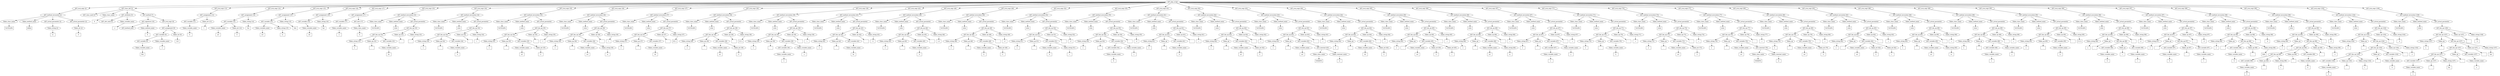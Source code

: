 /*
 * AST in dot format generated by phc -- the PHP compiler
 */

digraph AST {
node_0 [label="AST_php_script"];
node_1 [label="AST_eval_expr (2)"];
node_2 [label="AST_method_invocation (2)"];
node_3 [label="Token_class_name"];
node_4 [label="%STDLIB%", shape=box]
node_3 -> node_4;
node_5 [label="Token_method_name"];
node_6 [label="define", shape=box]
node_5 -> node_6;
node_7 [label="AST_actual_parameter (2)"];
node_8 [label="Token_string (2)"];
node_9 [label="sc", shape=box]
node_8 -> node_9;
node_7 -> node_8;
node_10 [label="AST_actual_parameter (2)"];
node_11 [label="Token_int (2)"];
node_12 [label="0", shape=box]
node_11 -> node_12;
node_10 -> node_11;
node_2 -> node_10;
node_2 -> node_7;
node_2 -> node_5;
node_2 -> node_3;
node_1 -> node_2;
node_13 [label="AST_class_def (3)"];
node_14 [label="AST_class_mod (3)"];
node_15 [label="Token_class_name"];
node_16 [label="X", shape=box]
node_15 -> node_16;
node_17 [label="AST_attribute (5)"];
node_18 [label="AST_attr_mod (5)"];
node_19 [label="Token_variable_name"];
node_20 [label="y", shape=box]
node_19 -> node_20;
node_17 -> node_19;
node_17 -> node_18;
node_21 [label="AST_method (7)"];
node_22 [label="AST_signature (10)"];
node_23 [label="AST_method_mod"];
node_24 [label="Token_method_name"];
node_25 [label="X", shape=box]
node_24 -> node_25;
node_22 -> node_24;
node_22 -> node_23;
node_26 [label="AST_eval_expr (9)"];
node_27 [label="AST_assignment (9)"];
node_28 [label="AST_variable (9)"];
node_29 [label="AST_variable (9)"];
node_30 [label="Token_variable_name"];
node_31 [label="this", shape=box]
node_30 -> node_31;
node_29 -> node_30;
node_32 [label="Token_variable_name"];
node_33 [label="y", shape=box]
node_32 -> node_33;
node_28 -> node_32;
node_28 -> node_29;
node_34 [label="Token_int (9)"];
node_35 [label="123", shape=box]
node_34 -> node_35;
node_27 -> node_34;
node_27 -> node_28;
node_26 -> node_27;
node_21 -> node_26;
node_21 -> node_22;
node_13 -> node_21;
node_13 -> node_17;
node_13 -> node_15;
node_13 -> node_14;
node_36 [label="AST_eval_expr (13)"];
node_37 [label="AST_assignment (13)"];
node_38 [label="AST_variable (13)"];
node_39 [label="Token_variable_name"];
node_40 [label="b", shape=box]
node_39 -> node_40;
node_38 -> node_39;
node_41 [label="Token_int (13)"];
node_42 [label="1", shape=box]
node_41 -> node_42;
node_37 -> node_41;
node_37 -> node_38;
node_36 -> node_37;
node_43 [label="AST_eval_expr (14)"];
node_44 [label="AST_assignment (14)"];
node_45 [label="AST_variable (14)"];
node_46 [label="Token_variable_name"];
node_47 [label="arr", shape=box]
node_46 -> node_47;
node_48 [label="Token_int (14)"];
node_49 [label="0", shape=box]
node_48 -> node_49;
node_45 -> node_48;
node_45 -> node_46;
node_50 [label="Token_string (14)"];
node_51 [label="foo", shape=box]
node_50 -> node_51;
node_44 -> node_50;
node_44 -> node_45;
node_43 -> node_44;
node_52 [label="AST_eval_expr (15)"];
node_53 [label="AST_assignment (15)"];
node_54 [label="AST_variable (15)"];
node_55 [label="Token_variable_name"];
node_56 [label="arr", shape=box]
node_55 -> node_56;
node_57 [label="Token_string (15)"];
node_58 [label="sc", shape=box]
node_57 -> node_58;
node_54 -> node_57;
node_54 -> node_55;
node_59 [label="Token_string (15)"];
node_60 [label="boo", shape=box]
node_59 -> node_60;
node_53 -> node_59;
node_53 -> node_54;
node_52 -> node_53;
node_61 [label="AST_eval_expr (16)"];
node_62 [label="AST_assignment (16)"];
node_63 [label="AST_variable (16)"];
node_64 [label="Token_variable_name"];
node_65 [label="str", shape=box]
node_64 -> node_65;
node_63 -> node_64;
node_66 [label="Token_string (16)"];
node_67 [label="bar", shape=box]
node_66 -> node_67;
node_62 -> node_66;
node_62 -> node_63;
node_61 -> node_62;
node_68 [label="AST_eval_expr (17)"];
node_69 [label="AST_assignment (17)"];
node_70 [label="AST_variable (17)"];
node_71 [label="Token_variable_name"];
node_72 [label="x", shape=box]
node_71 -> node_72;
node_70 -> node_71;
node_73 [label="AST_new (17)"];
node_74 [label="Token_class_name"];
node_75 [label="X", shape=box]
node_74 -> node_75;
node_73 -> node_74;
node_69 -> node_73;
node_69 -> node_70;
node_68 -> node_69;
node_76 [label="AST_eval_expr (33)"];
node_77 [label="AST_method_invocation (33)"];
node_78 [label="Token_class_name"];
node_79 [label="%STDLIB%", shape=box]
node_78 -> node_79;
node_80 [label="Token_method_name"];
node_81 [label="echo", shape=box]
node_80 -> node_81;
node_82 [label="AST_actual_parameter"];
node_83 [label="AST_bin_op (33)"];
node_84 [label="AST_bin_op (33)"];
node_85 [label="Token_string (33)"];
node_86 [label="a ", shape=box]
node_85 -> node_86;
node_87 [label="Token_op (33)"];
node_88 [label=".", shape=box]
node_87 -> node_88;
node_89 [label="AST_variable (33)"];
node_90 [label="Token_variable_name"];
node_91 [label="bc", shape=box]
node_90 -> node_91;
node_89 -> node_90;
node_84 -> node_89;
node_84 -> node_87;
node_84 -> node_85;
node_92 [label="Token_op (33)"];
node_93 [label=".", shape=box]
node_92 -> node_93;
node_94 [label="Token_string (33)"];
node_95 [label="", shape=box]
node_94 -> node_95;
node_83 -> node_94;
node_83 -> node_92;
node_83 -> node_84;
node_82 -> node_83;
node_77 -> node_82;
node_77 -> node_80;
node_77 -> node_78;
node_76 -> node_77;
node_96 [label="AST_eval_expr (34)"];
node_97 [label="AST_method_invocation (34)"];
node_98 [label="Token_class_name"];
node_99 [label="%STDLIB%", shape=box]
node_98 -> node_99;
node_100 [label="Token_method_name"];
node_101 [label="echo", shape=box]
node_100 -> node_101;
node_102 [label="AST_actual_parameter"];
node_103 [label="AST_bin_op (34)"];
node_104 [label="AST_bin_op (34)"];
node_105 [label="Token_string (34)"];
node_106 [label="a ", shape=box]
node_105 -> node_106;
node_107 [label="Token_op (34)"];
node_108 [label=".", shape=box]
node_107 -> node_108;
node_109 [label="AST_variable (34)"];
node_110 [label="Token_variable_name"];
node_111 [label="b", shape=box]
node_110 -> node_111;
node_109 -> node_110;
node_104 -> node_109;
node_104 -> node_107;
node_104 -> node_105;
node_112 [label="Token_op (34)"];
node_113 [label=".", shape=box]
node_112 -> node_113;
node_114 [label="Token_string (34)"];
node_115 [label="c", shape=box]
node_114 -> node_115;
node_103 -> node_114;
node_103 -> node_112;
node_103 -> node_104;
node_102 -> node_103;
node_97 -> node_102;
node_97 -> node_100;
node_97 -> node_98;
node_96 -> node_97;
node_116 [label="AST_eval_expr (35)"];
node_117 [label="AST_method_invocation (35)"];
node_118 [label="Token_class_name"];
node_119 [label="%STDLIB%", shape=box]
node_118 -> node_119;
node_120 [label="Token_method_name"];
node_121 [label="echo", shape=box]
node_120 -> node_121;
node_122 [label="AST_actual_parameter"];
node_123 [label="AST_bin_op (35)"];
node_124 [label="AST_bin_op (35)"];
node_125 [label="Token_string (35)"];
node_126 [label="a ", shape=box]
node_125 -> node_126;
node_127 [label="Token_op (35)"];
node_128 [label=".", shape=box]
node_127 -> node_128;
node_129 [label="AST_variable (35)"];
node_130 [label="Token_variable_name"];
node_131 [label="arr", shape=box]
node_130 -> node_131;
node_132 [label="Token_int (35)"];
node_133 [label="0", shape=box]
node_132 -> node_133;
node_129 -> node_132;
node_129 -> node_130;
node_124 -> node_129;
node_124 -> node_127;
node_124 -> node_125;
node_134 [label="Token_op (35)"];
node_135 [label=".", shape=box]
node_134 -> node_135;
node_136 [label="Token_string (35)"];
node_137 [label=" c", shape=box]
node_136 -> node_137;
node_123 -> node_136;
node_123 -> node_134;
node_123 -> node_124;
node_122 -> node_123;
node_117 -> node_122;
node_117 -> node_120;
node_117 -> node_118;
node_116 -> node_117;
node_138 [label="AST_eval_expr (36)"];
node_139 [label="AST_method_invocation (36)"];
node_140 [label="Token_class_name"];
node_141 [label="%STDLIB%", shape=box]
node_140 -> node_141;
node_142 [label="Token_method_name"];
node_143 [label="echo", shape=box]
node_142 -> node_143;
node_144 [label="AST_actual_parameter"];
node_145 [label="AST_bin_op (36)"];
node_146 [label="AST_bin_op (36)"];
node_147 [label="Token_string (36)"];
node_148 [label="a ", shape=box]
node_147 -> node_148;
node_149 [label="Token_op (36)"];
node_150 [label=".", shape=box]
node_149 -> node_150;
node_151 [label="AST_variable (36)"];
node_152 [label="Token_variable_name"];
node_153 [label="arr", shape=box]
node_152 -> node_153;
node_154 [label="Token_string (36)"];
node_155 [label="sc", shape=box]
node_154 -> node_155;
node_151 -> node_154;
node_151 -> node_152;
node_146 -> node_151;
node_146 -> node_149;
node_146 -> node_147;
node_156 [label="Token_op (36)"];
node_157 [label=".", shape=box]
node_156 -> node_157;
node_158 [label="Token_string (36)"];
node_159 [label=" c", shape=box]
node_158 -> node_159;
node_145 -> node_158;
node_145 -> node_156;
node_145 -> node_146;
node_144 -> node_145;
node_139 -> node_144;
node_139 -> node_142;
node_139 -> node_140;
node_138 -> node_139;
node_160 [label="AST_eval_expr (37)"];
node_161 [label="AST_method_invocation (37)"];
node_162 [label="Token_class_name"];
node_163 [label="%STDLIB%", shape=box]
node_162 -> node_163;
node_164 [label="Token_method_name"];
node_165 [label="echo", shape=box]
node_164 -> node_165;
node_166 [label="AST_actual_parameter"];
node_167 [label="AST_bin_op (37)"];
node_168 [label="AST_bin_op (37)"];
node_169 [label="Token_string (37)"];
node_170 [label="a ", shape=box]
node_169 -> node_170;
node_171 [label="Token_op (37)"];
node_172 [label=".", shape=box]
node_171 -> node_172;
node_173 [label="AST_variable (37)"];
node_174 [label="Token_variable_name"];
node_175 [label="str", shape=box]
node_174 -> node_175;
node_173 -> node_174;
node_168 -> node_173;
node_168 -> node_171;
node_168 -> node_169;
node_176 [label="Token_op (37)"];
node_177 [label=".", shape=box]
node_176 -> node_177;
node_178 [label="Token_string (37)"];
node_179 [label="{0} c", shape=box]
node_178 -> node_179;
node_167 -> node_178;
node_167 -> node_176;
node_167 -> node_168;
node_166 -> node_167;
node_161 -> node_166;
node_161 -> node_164;
node_161 -> node_162;
node_160 -> node_161;
node_180 [label="AST_eval_expr (38)"];
node_181 [label="AST_method_invocation (38)"];
node_182 [label="Token_class_name"];
node_183 [label="%STDLIB%", shape=box]
node_182 -> node_183;
node_184 [label="Token_method_name"];
node_185 [label="echo", shape=box]
node_184 -> node_185;
node_186 [label="AST_actual_parameter"];
node_187 [label="AST_bin_op (38)"];
node_188 [label="AST_bin_op (38)"];
node_189 [label="Token_string (38)"];
node_190 [label="a ", shape=box]
node_189 -> node_190;
node_191 [label="Token_op (38)"];
node_192 [label=".", shape=box]
node_191 -> node_192;
node_193 [label="AST_variable (38)"];
node_194 [label="Token_variable_name"];
node_195 [label="arr", shape=box]
node_194 -> node_195;
node_196 [label="Token_int (38)"];
node_197 [label="0", shape=box]
node_196 -> node_197;
node_193 -> node_196;
node_193 -> node_194;
node_188 -> node_193;
node_188 -> node_191;
node_188 -> node_189;
node_198 [label="Token_op (38)"];
node_199 [label=".", shape=box]
node_198 -> node_199;
node_200 [label="Token_string (38)"];
node_201 [label="{1} c", shape=box]
node_200 -> node_201;
node_187 -> node_200;
node_187 -> node_198;
node_187 -> node_188;
node_186 -> node_187;
node_181 -> node_186;
node_181 -> node_184;
node_181 -> node_182;
node_180 -> node_181;
node_202 [label="AST_eval_expr (39)"];
node_203 [label="AST_method_invocation (39)"];
node_204 [label="Token_class_name"];
node_205 [label="%STDLIB%", shape=box]
node_204 -> node_205;
node_206 [label="Token_method_name"];
node_207 [label="echo", shape=box]
node_206 -> node_207;
node_208 [label="AST_actual_parameter"];
node_209 [label="AST_bin_op (39)"];
node_210 [label="AST_bin_op (39)"];
node_211 [label="Token_string (39)"];
node_212 [label="a ", shape=box]
node_211 -> node_212;
node_213 [label="Token_op (39)"];
node_214 [label=".", shape=box]
node_213 -> node_214;
node_215 [label="AST_variable (39)"];
node_216 [label="AST_variable (39)"];
node_217 [label="Token_variable_name"];
node_218 [label="x", shape=box]
node_217 -> node_218;
node_216 -> node_217;
node_219 [label="Token_variable_name"];
node_220 [label="y", shape=box]
node_219 -> node_220;
node_215 -> node_219;
node_215 -> node_216;
node_210 -> node_215;
node_210 -> node_213;
node_210 -> node_211;
node_221 [label="Token_op (39)"];
node_222 [label=".", shape=box]
node_221 -> node_222;
node_223 [label="Token_string (39)"];
node_224 [label=" c", shape=box]
node_223 -> node_224;
node_209 -> node_223;
node_209 -> node_221;
node_209 -> node_210;
node_208 -> node_209;
node_203 -> node_208;
node_203 -> node_206;
node_203 -> node_204;
node_202 -> node_203;
node_225 [label="AST_eval_expr (43)"];
node_226 [label="AST_method_invocation (43)"];
node_227 [label="Token_class_name"];
node_228 [label="%STDLIB%", shape=box]
node_227 -> node_228;
node_229 [label="Token_method_name"];
node_230 [label="echo", shape=box]
node_229 -> node_230;
node_231 [label="AST_actual_parameter"];
node_232 [label="AST_bin_op (43)"];
node_233 [label="AST_bin_op (42)"];
node_234 [label="Token_string (42)"];
node_235 [label="a ", shape=box]
node_234 -> node_235;
node_236 [label="Token_op (42)"];
node_237 [label=".", shape=box]
node_236 -> node_237;
node_238 [label="AST_variable (42)"];
node_239 [label="Token_variable_name"];
node_240 [label="bc", shape=box]
node_239 -> node_240;
node_238 -> node_239;
node_233 -> node_238;
node_233 -> node_236;
node_233 -> node_234;
node_241 [label="Token_op (42)"];
node_242 [label=".", shape=box]
node_241 -> node_242;
node_243 [label="Token_string (43)"];
node_244 [label=" d", shape=box]
node_243 -> node_244;
node_232 -> node_243;
node_232 -> node_241;
node_232 -> node_233;
node_231 -> node_232;
node_226 -> node_231;
node_226 -> node_229;
node_226 -> node_227;
node_225 -> node_226;
node_245 [label="AST_eval_expr (46)"];
node_246 [label="AST_method_invocation (46)"];
node_247 [label="Token_class_name"];
node_248 [label="%STDLIB%", shape=box]
node_247 -> node_248;
node_249 [label="Token_method_name"];
node_250 [label="echo", shape=box]
node_249 -> node_250;
node_251 [label="AST_actual_parameter"];
node_252 [label="AST_bin_op (46)"];
node_253 [label="AST_bin_op (45)"];
node_254 [label="Token_string (45)"];
node_255 [label="a ", shape=box]
node_254 -> node_255;
node_256 [label="Token_op (45)"];
node_257 [label=".", shape=box]
node_256 -> node_257;
node_258 [label="AST_variable (45)"];
node_259 [label="Token_variable_name"];
node_260 [label="b", shape=box]
node_259 -> node_260;
node_258 -> node_259;
node_253 -> node_258;
node_253 -> node_256;
node_253 -> node_254;
node_261 [label="Token_op (45)"];
node_262 [label=".", shape=box]
node_261 -> node_262;
node_263 [label="Token_string (46)"];
node_264 [label="c d", shape=box]
node_263 -> node_264;
node_252 -> node_263;
node_252 -> node_261;
node_252 -> node_253;
node_251 -> node_252;
node_246 -> node_251;
node_246 -> node_249;
node_246 -> node_247;
node_245 -> node_246;
node_265 [label="AST_eval_expr (49)"];
node_266 [label="AST_method_invocation (49)"];
node_267 [label="Token_class_name"];
node_268 [label="%STDLIB%", shape=box]
node_267 -> node_268;
node_269 [label="Token_method_name"];
node_270 [label="echo", shape=box]
node_269 -> node_270;
node_271 [label="AST_actual_parameter"];
node_272 [label="AST_bin_op (49)"];
node_273 [label="AST_bin_op (48)"];
node_274 [label="Token_string (48)"];
node_275 [label="a ", shape=box]
node_274 -> node_275;
node_276 [label="Token_op (48)"];
node_277 [label=".", shape=box]
node_276 -> node_277;
node_278 [label="AST_variable (48)"];
node_279 [label="Token_variable_name"];
node_280 [label="b", shape=box]
node_279 -> node_280;
node_281 [label="Token_int (48)"];
node_282 [label="0", shape=box]
node_281 -> node_282;
node_278 -> node_281;
node_278 -> node_279;
node_273 -> node_278;
node_273 -> node_276;
node_273 -> node_274;
node_283 [label="Token_op (48)"];
node_284 [label=".", shape=box]
node_283 -> node_284;
node_285 [label="Token_string (49)"];
node_286 [label=" d", shape=box]
node_285 -> node_286;
node_272 -> node_285;
node_272 -> node_283;
node_272 -> node_273;
node_271 -> node_272;
node_266 -> node_271;
node_266 -> node_269;
node_266 -> node_267;
node_265 -> node_266;
node_287 [label="AST_eval_expr (52)"];
node_288 [label="AST_method_invocation (52)"];
node_289 [label="Token_class_name"];
node_290 [label="%STDLIB%", shape=box]
node_289 -> node_290;
node_291 [label="Token_method_name"];
node_292 [label="echo", shape=box]
node_291 -> node_292;
node_293 [label="AST_actual_parameter"];
node_294 [label="AST_bin_op (52)"];
node_295 [label="AST_bin_op (51)"];
node_296 [label="Token_string (51)"];
node_297 [label="a ", shape=box]
node_296 -> node_297;
node_298 [label="Token_op (51)"];
node_299 [label=".", shape=box]
node_298 -> node_299;
node_300 [label="AST_variable (51)"];
node_301 [label="Token_variable_name"];
node_302 [label="b", shape=box]
node_301 -> node_302;
node_303 [label="Token_string (51)"];
node_304 [label="c", shape=box]
node_303 -> node_304;
node_300 -> node_303;
node_300 -> node_301;
node_295 -> node_300;
node_295 -> node_298;
node_295 -> node_296;
node_305 [label="Token_op (51)"];
node_306 [label=".", shape=box]
node_305 -> node_306;
node_307 [label="Token_string (52)"];
node_308 [label=" d", shape=box]
node_307 -> node_308;
node_294 -> node_307;
node_294 -> node_305;
node_294 -> node_295;
node_293 -> node_294;
node_288 -> node_293;
node_288 -> node_291;
node_288 -> node_289;
node_287 -> node_288;
node_309 [label="AST_eval_expr (55)"];
node_310 [label="AST_method_invocation (55)"];
node_311 [label="Token_class_name"];
node_312 [label="%STDLIB%", shape=box]
node_311 -> node_312;
node_313 [label="Token_method_name"];
node_314 [label="echo", shape=box]
node_313 -> node_314;
node_315 [label="AST_actual_parameter"];
node_316 [label="AST_bin_op (55)"];
node_317 [label="AST_bin_op (54)"];
node_318 [label="Token_string (54)"];
node_319 [label="a ", shape=box]
node_318 -> node_319;
node_320 [label="Token_op (54)"];
node_321 [label=".", shape=box]
node_320 -> node_321;
node_322 [label="AST_variable (54)"];
node_323 [label="AST_variable (54)"];
node_324 [label="Token_variable_name"];
node_325 [label="b", shape=box]
node_324 -> node_325;
node_323 -> node_324;
node_326 [label="Token_variable_name"];
node_327 [label="c", shape=box]
node_326 -> node_327;
node_322 -> node_326;
node_322 -> node_323;
node_317 -> node_322;
node_317 -> node_320;
node_317 -> node_318;
node_328 [label="Token_op (54)"];
node_329 [label=".", shape=box]
node_328 -> node_329;
node_330 [label="Token_string (55)"];
node_331 [label=" d", shape=box]
node_330 -> node_331;
node_316 -> node_330;
node_316 -> node_328;
node_316 -> node_317;
node_315 -> node_316;
node_310 -> node_315;
node_310 -> node_313;
node_310 -> node_311;
node_309 -> node_310;
node_332 [label="AST_eval_expr (61)"];
node_333 [label="AST_method_invocation (61)"];
node_334 [label="Token_class_name"];
node_335 [label="%STDLIB%", shape=box]
node_334 -> node_335;
node_336 [label="Token_method_name"];
node_337 [label="echo", shape=box]
node_336 -> node_337;
node_338 [label="AST_actual_parameter"];
node_339 [label="AST_bin_op (61)"];
node_340 [label="AST_bin_op (61)"];
node_341 [label="Token_string (61)"];
node_342 [label="a ", shape=box]
node_341 -> node_342;
node_343 [label="Token_op"];
node_344 [label=".", shape=box]
node_343 -> node_344;
node_345 [label="AST_variable (61)"];
node_346 [label="Token_variable_name"];
node_347 [label="b", shape=box]
node_346 -> node_347;
node_345 -> node_346;
node_340 -> node_345;
node_340 -> node_343;
node_340 -> node_341;
node_348 [label="Token_op (61)"];
node_349 [label=".", shape=box]
node_348 -> node_349;
node_350 [label="Token_string (61)"];
node_351 [label=" c", shape=box]
node_350 -> node_351;
node_339 -> node_350;
node_339 -> node_348;
node_339 -> node_340;
node_338 -> node_339;
node_333 -> node_338;
node_333 -> node_336;
node_333 -> node_334;
node_332 -> node_333;
node_352 [label="AST_eval_expr (62)"];
node_353 [label="AST_method_invocation (62)"];
node_354 [label="Token_class_name"];
node_355 [label="%STDLIB%", shape=box]
node_354 -> node_355;
node_356 [label="Token_method_name"];
node_357 [label="echo", shape=box]
node_356 -> node_357;
node_358 [label="AST_actual_parameter"];
node_359 [label="AST_bin_op (62)"];
node_360 [label="AST_bin_op (62)"];
node_361 [label="Token_string (62)"];
node_362 [label="a ", shape=box]
node_361 -> node_362;
node_363 [label="Token_op"];
node_364 [label=".", shape=box]
node_363 -> node_364;
node_365 [label="AST_variable (62)"];
node_366 [label="Token_variable_name"];
node_367 [label="arr", shape=box]
node_366 -> node_367;
node_368 [label="Token_int (62)"];
node_369 [label="0", shape=box]
node_368 -> node_369;
node_365 -> node_368;
node_365 -> node_366;
node_360 -> node_365;
node_360 -> node_363;
node_360 -> node_361;
node_370 [label="Token_op (62)"];
node_371 [label=".", shape=box]
node_370 -> node_371;
node_372 [label="Token_string (62)"];
node_373 [label=" c", shape=box]
node_372 -> node_373;
node_359 -> node_372;
node_359 -> node_370;
node_359 -> node_360;
node_358 -> node_359;
node_353 -> node_358;
node_353 -> node_356;
node_353 -> node_354;
node_352 -> node_353;
node_374 [label="AST_eval_expr (63)"];
node_375 [label="AST_method_invocation (63)"];
node_376 [label="Token_class_name"];
node_377 [label="%STDLIB%", shape=box]
node_376 -> node_377;
node_378 [label="Token_method_name"];
node_379 [label="echo", shape=box]
node_378 -> node_379;
node_380 [label="AST_actual_parameter"];
node_381 [label="AST_bin_op (63)"];
node_382 [label="AST_bin_op (63)"];
node_383 [label="Token_string (63)"];
node_384 [label="a ", shape=box]
node_383 -> node_384;
node_385 [label="Token_op"];
node_386 [label=".", shape=box]
node_385 -> node_386;
node_387 [label="AST_variable (63)"];
node_388 [label="Token_variable_name"];
node_389 [label="arr", shape=box]
node_388 -> node_389;
node_390 [label="AST_constant (63)"];
node_391 [label="Token_class_name"];
node_392 [label="%MAIN%", shape=box]
node_391 -> node_392;
node_393 [label="Token_constant_name"];
node_394 [label="sc", shape=box]
node_393 -> node_394;
node_390 -> node_393;
node_390 -> node_391;
node_387 -> node_390;
node_387 -> node_388;
node_382 -> node_387;
node_382 -> node_385;
node_382 -> node_383;
node_395 [label="Token_op (63)"];
node_396 [label=".", shape=box]
node_395 -> node_396;
node_397 [label="Token_string (63)"];
node_398 [label=" c", shape=box]
node_397 -> node_398;
node_381 -> node_397;
node_381 -> node_395;
node_381 -> node_382;
node_380 -> node_381;
node_375 -> node_380;
node_375 -> node_378;
node_375 -> node_376;
node_374 -> node_375;
node_399 [label="AST_eval_expr (64)"];
node_400 [label="AST_method_invocation (64)"];
node_401 [label="Token_class_name"];
node_402 [label="%STDLIB%", shape=box]
node_401 -> node_402;
node_403 [label="Token_method_name"];
node_404 [label="echo", shape=box]
node_403 -> node_404;
node_405 [label="AST_actual_parameter"];
node_406 [label="AST_bin_op (64)"];
node_407 [label="AST_bin_op (64)"];
node_408 [label="Token_string (64)"];
node_409 [label="a ", shape=box]
node_408 -> node_409;
node_410 [label="Token_op"];
node_411 [label=".", shape=box]
node_410 -> node_411;
node_412 [label="AST_variable (64)"];
node_413 [label="Token_variable_name"];
node_414 [label="str", shape=box]
node_413 -> node_414;
node_415 [label="Token_int (64)"];
node_416 [label="0", shape=box]
node_415 -> node_416;
node_412 -> node_415;
node_412 -> node_413;
node_407 -> node_412;
node_407 -> node_410;
node_407 -> node_408;
node_417 [label="Token_op (64)"];
node_418 [label=".", shape=box]
node_417 -> node_418;
node_419 [label="Token_string (64)"];
node_420 [label=" c", shape=box]
node_419 -> node_420;
node_406 -> node_419;
node_406 -> node_417;
node_406 -> node_407;
node_405 -> node_406;
node_400 -> node_405;
node_400 -> node_403;
node_400 -> node_401;
node_399 -> node_400;
node_421 [label="AST_eval_expr (65)"];
node_422 [label="AST_method_invocation (65)"];
node_423 [label="Token_class_name"];
node_424 [label="%STDLIB%", shape=box]
node_423 -> node_424;
node_425 [label="Token_method_name"];
node_426 [label="echo", shape=box]
node_425 -> node_426;
node_427 [label="AST_actual_parameter"];
node_428 [label="AST_bin_op (65)"];
node_429 [label="AST_bin_op (65)"];
node_430 [label="Token_string (65)"];
node_431 [label="a ", shape=box]
node_430 -> node_431;
node_432 [label="Token_op"];
node_433 [label=".", shape=box]
node_432 -> node_433;
node_434 [label="AST_variable (65)"];
node_435 [label="Token_variable_name"];
node_436 [label="arr", shape=box]
node_435 -> node_436;
node_437 [label="Token_int (65)"];
node_438 [label="0", shape=box]
node_437 -> node_438;
node_439 [label="Token_int (65)"];
node_440 [label="1", shape=box]
node_439 -> node_440;
node_434 -> node_439;
node_434 -> node_437;
node_434 -> node_435;
node_429 -> node_434;
node_429 -> node_432;
node_429 -> node_430;
node_441 [label="Token_op (65)"];
node_442 [label=".", shape=box]
node_441 -> node_442;
node_443 [label="Token_string (65)"];
node_444 [label=" c", shape=box]
node_443 -> node_444;
node_428 -> node_443;
node_428 -> node_441;
node_428 -> node_429;
node_427 -> node_428;
node_422 -> node_427;
node_422 -> node_425;
node_422 -> node_423;
node_421 -> node_422;
node_445 [label="AST_eval_expr (66)"];
node_446 [label="AST_method_invocation (66)"];
node_447 [label="Token_class_name"];
node_448 [label="%STDLIB%", shape=box]
node_447 -> node_448;
node_449 [label="Token_method_name"];
node_450 [label="echo", shape=box]
node_449 -> node_450;
node_451 [label="AST_actual_parameter"];
node_452 [label="AST_bin_op (66)"];
node_453 [label="AST_bin_op (66)"];
node_454 [label="Token_string (66)"];
node_455 [label="a ", shape=box]
node_454 -> node_455;
node_456 [label="Token_op"];
node_457 [label=".", shape=box]
node_456 -> node_457;
node_458 [label="AST_variable (66)"];
node_459 [label="Token_variable_name"];
node_460 [label="arr", shape=box]
node_459 -> node_460;
node_461 [label="Token_string (66)"];
node_462 [label="sc", shape=box]
node_461 -> node_462;
node_458 -> node_461;
node_458 -> node_459;
node_453 -> node_458;
node_453 -> node_456;
node_453 -> node_454;
node_463 [label="Token_op (66)"];
node_464 [label=".", shape=box]
node_463 -> node_464;
node_465 [label="Token_string (66)"];
node_466 [label=" c", shape=box]
node_465 -> node_466;
node_452 -> node_465;
node_452 -> node_463;
node_452 -> node_453;
node_451 -> node_452;
node_446 -> node_451;
node_446 -> node_449;
node_446 -> node_447;
node_445 -> node_446;
node_467 [label="AST_eval_expr (67)"];
node_468 [label="AST_method_invocation (67)"];
node_469 [label="Token_class_name"];
node_470 [label="%STDLIB%", shape=box]
node_469 -> node_470;
node_471 [label="Token_method_name"];
node_472 [label="echo", shape=box]
node_471 -> node_472;
node_473 [label="AST_actual_parameter"];
node_474 [label="AST_bin_op (67)"];
node_475 [label="AST_bin_op (67)"];
node_476 [label="Token_string (67)"];
node_477 [label="a ", shape=box]
node_476 -> node_477;
node_478 [label="Token_op"];
node_479 [label=".", shape=box]
node_478 -> node_479;
node_480 [label="AST_variable (67)"];
node_481 [label="AST_variable (67)"];
node_482 [label="Token_variable_name"];
node_483 [label="x", shape=box]
node_482 -> node_483;
node_481 -> node_482;
node_484 [label="Token_variable_name"];
node_485 [label="y", shape=box]
node_484 -> node_485;
node_480 -> node_484;
node_480 -> node_481;
node_475 -> node_480;
node_475 -> node_478;
node_475 -> node_476;
node_486 [label="Token_op (67)"];
node_487 [label=".", shape=box]
node_486 -> node_487;
node_488 [label="Token_string (67)"];
node_489 [label=" c", shape=box]
node_488 -> node_489;
node_474 -> node_488;
node_474 -> node_486;
node_474 -> node_475;
node_473 -> node_474;
node_468 -> node_473;
node_468 -> node_471;
node_468 -> node_469;
node_467 -> node_468;
node_490 [label="AST_eval_expr (71)"];
node_491 [label="AST_method_invocation (71)"];
node_492 [label="Token_class_name"];
node_493 [label="%STDLIB%", shape=box]
node_492 -> node_493;
node_494 [label="Token_method_name"];
node_495 [label="echo", shape=box]
node_494 -> node_495;
node_496 [label="AST_actual_parameter"];
node_497 [label="AST_bin_op (71)"];
node_498 [label="AST_bin_op (70)"];
node_499 [label="Token_string (70)"];
node_500 [label="a ", shape=box]
node_499 -> node_500;
node_501 [label="Token_op"];
node_502 [label=".", shape=box]
node_501 -> node_502;
node_503 [label="AST_variable (70)"];
node_504 [label="Token_variable_name"];
node_505 [label="b", shape=box]
node_504 -> node_505;
node_503 -> node_504;
node_498 -> node_503;
node_498 -> node_501;
node_498 -> node_499;
node_506 [label="Token_op (70)"];
node_507 [label=".", shape=box]
node_506 -> node_507;
node_508 [label="Token_string (71)"];
node_509 [label=" c", shape=box]
node_508 -> node_509;
node_497 -> node_508;
node_497 -> node_506;
node_497 -> node_498;
node_496 -> node_497;
node_491 -> node_496;
node_491 -> node_494;
node_491 -> node_492;
node_490 -> node_491;
node_510 [label="AST_eval_expr (74)"];
node_511 [label="AST_method_invocation (74)"];
node_512 [label="Token_class_name"];
node_513 [label="%STDLIB%", shape=box]
node_512 -> node_513;
node_514 [label="Token_method_name"];
node_515 [label="echo", shape=box]
node_514 -> node_515;
node_516 [label="AST_actual_parameter"];
node_517 [label="AST_bin_op (74)"];
node_518 [label="AST_bin_op (73)"];
node_519 [label="Token_string (73)"];
node_520 [label="a ", shape=box]
node_519 -> node_520;
node_521 [label="Token_op"];
node_522 [label=".", shape=box]
node_521 -> node_522;
node_523 [label="AST_variable (73)"];
node_524 [label="Token_variable_name"];
node_525 [label="arr", shape=box]
node_524 -> node_525;
node_526 [label="Token_int (73)"];
node_527 [label="0", shape=box]
node_526 -> node_527;
node_523 -> node_526;
node_523 -> node_524;
node_518 -> node_523;
node_518 -> node_521;
node_518 -> node_519;
node_528 [label="Token_op (73)"];
node_529 [label=".", shape=box]
node_528 -> node_529;
node_530 [label="Token_string (74)"];
node_531 [label=" c", shape=box]
node_530 -> node_531;
node_517 -> node_530;
node_517 -> node_528;
node_517 -> node_518;
node_516 -> node_517;
node_511 -> node_516;
node_511 -> node_514;
node_511 -> node_512;
node_510 -> node_511;
node_532 [label="AST_eval_expr (77)"];
node_533 [label="AST_method_invocation (77)"];
node_534 [label="Token_class_name"];
node_535 [label="%STDLIB%", shape=box]
node_534 -> node_535;
node_536 [label="Token_method_name"];
node_537 [label="echo", shape=box]
node_536 -> node_537;
node_538 [label="AST_actual_parameter"];
node_539 [label="AST_bin_op (77)"];
node_540 [label="AST_bin_op (76)"];
node_541 [label="Token_string (76)"];
node_542 [label="a ", shape=box]
node_541 -> node_542;
node_543 [label="Token_op"];
node_544 [label=".", shape=box]
node_543 -> node_544;
node_545 [label="AST_variable (76)"];
node_546 [label="Token_variable_name"];
node_547 [label="arr", shape=box]
node_546 -> node_547;
node_548 [label="AST_constant (76)"];
node_549 [label="Token_class_name"];
node_550 [label="%MAIN%", shape=box]
node_549 -> node_550;
node_551 [label="Token_constant_name"];
node_552 [label="sc", shape=box]
node_551 -> node_552;
node_548 -> node_551;
node_548 -> node_549;
node_545 -> node_548;
node_545 -> node_546;
node_540 -> node_545;
node_540 -> node_543;
node_540 -> node_541;
node_553 [label="Token_op (76)"];
node_554 [label=".", shape=box]
node_553 -> node_554;
node_555 [label="Token_string (77)"];
node_556 [label=" c", shape=box]
node_555 -> node_556;
node_539 -> node_555;
node_539 -> node_553;
node_539 -> node_540;
node_538 -> node_539;
node_533 -> node_538;
node_533 -> node_536;
node_533 -> node_534;
node_532 -> node_533;
node_557 [label="AST_eval_expr (80)"];
node_558 [label="AST_method_invocation (80)"];
node_559 [label="Token_class_name"];
node_560 [label="%STDLIB%", shape=box]
node_559 -> node_560;
node_561 [label="Token_method_name"];
node_562 [label="echo", shape=box]
node_561 -> node_562;
node_563 [label="AST_actual_parameter"];
node_564 [label="AST_bin_op (80)"];
node_565 [label="AST_bin_op (79)"];
node_566 [label="Token_string (79)"];
node_567 [label="a ", shape=box]
node_566 -> node_567;
node_568 [label="Token_op"];
node_569 [label=".", shape=box]
node_568 -> node_569;
node_570 [label="AST_variable (79)"];
node_571 [label="Token_variable_name"];
node_572 [label="arr", shape=box]
node_571 -> node_572;
node_573 [label="Token_int (79)"];
node_574 [label="0", shape=box]
node_573 -> node_574;
node_570 -> node_573;
node_570 -> node_571;
node_565 -> node_570;
node_565 -> node_568;
node_565 -> node_566;
node_575 [label="Token_op (79)"];
node_576 [label=".", shape=box]
node_575 -> node_576;
node_577 [label="Token_string (80)"];
node_578 [label=" c", shape=box]
node_577 -> node_578;
node_564 -> node_577;
node_564 -> node_575;
node_564 -> node_565;
node_563 -> node_564;
node_558 -> node_563;
node_558 -> node_561;
node_558 -> node_559;
node_557 -> node_558;
node_579 [label="AST_eval_expr (83)"];
node_580 [label="AST_method_invocation (83)"];
node_581 [label="Token_class_name"];
node_582 [label="%STDLIB%", shape=box]
node_581 -> node_582;
node_583 [label="Token_method_name"];
node_584 [label="echo", shape=box]
node_583 -> node_584;
node_585 [label="AST_actual_parameter"];
node_586 [label="AST_bin_op (83)"];
node_587 [label="AST_bin_op (82)"];
node_588 [label="Token_string (82)"];
node_589 [label="a ", shape=box]
node_588 -> node_589;
node_590 [label="Token_op"];
node_591 [label=".", shape=box]
node_590 -> node_591;
node_592 [label="AST_variable (82)"];
node_593 [label="Token_variable_name"];
node_594 [label="arr", shape=box]
node_593 -> node_594;
node_595 [label="Token_int (82)"];
node_596 [label="0", shape=box]
node_595 -> node_596;
node_597 [label="Token_int (82)"];
node_598 [label="1", shape=box]
node_597 -> node_598;
node_592 -> node_597;
node_592 -> node_595;
node_592 -> node_593;
node_587 -> node_592;
node_587 -> node_590;
node_587 -> node_588;
node_599 [label="Token_op (82)"];
node_600 [label=".", shape=box]
node_599 -> node_600;
node_601 [label="Token_string (83)"];
node_602 [label=" c", shape=box]
node_601 -> node_602;
node_586 -> node_601;
node_586 -> node_599;
node_586 -> node_587;
node_585 -> node_586;
node_580 -> node_585;
node_580 -> node_583;
node_580 -> node_581;
node_579 -> node_580;
node_603 [label="AST_eval_expr (86)"];
node_604 [label="AST_method_invocation (86)"];
node_605 [label="Token_class_name"];
node_606 [label="%STDLIB%", shape=box]
node_605 -> node_606;
node_607 [label="Token_method_name"];
node_608 [label="echo", shape=box]
node_607 -> node_608;
node_609 [label="AST_actual_parameter"];
node_610 [label="AST_bin_op (86)"];
node_611 [label="AST_bin_op (85)"];
node_612 [label="Token_string (85)"];
node_613 [label="a ", shape=box]
node_612 -> node_613;
node_614 [label="Token_op"];
node_615 [label=".", shape=box]
node_614 -> node_615;
node_616 [label="AST_variable (85)"];
node_617 [label="Token_variable_name"];
node_618 [label="arr", shape=box]
node_617 -> node_618;
node_619 [label="Token_string (85)"];
node_620 [label="sc", shape=box]
node_619 -> node_620;
node_616 -> node_619;
node_616 -> node_617;
node_611 -> node_616;
node_611 -> node_614;
node_611 -> node_612;
node_621 [label="Token_op (85)"];
node_622 [label=".", shape=box]
node_621 -> node_622;
node_623 [label="Token_string (86)"];
node_624 [label=" c", shape=box]
node_623 -> node_624;
node_610 -> node_623;
node_610 -> node_621;
node_610 -> node_611;
node_609 -> node_610;
node_604 -> node_609;
node_604 -> node_607;
node_604 -> node_605;
node_603 -> node_604;
node_625 [label="AST_eval_expr (89)"];
node_626 [label="AST_method_invocation (89)"];
node_627 [label="Token_class_name"];
node_628 [label="%STDLIB%", shape=box]
node_627 -> node_628;
node_629 [label="Token_method_name"];
node_630 [label="echo", shape=box]
node_629 -> node_630;
node_631 [label="AST_actual_parameter"];
node_632 [label="AST_bin_op (89)"];
node_633 [label="AST_bin_op (88)"];
node_634 [label="Token_string (88)"];
node_635 [label="a ", shape=box]
node_634 -> node_635;
node_636 [label="Token_op"];
node_637 [label=".", shape=box]
node_636 -> node_637;
node_638 [label="AST_variable (88)"];
node_639 [label="AST_variable (88)"];
node_640 [label="Token_variable_name"];
node_641 [label="x", shape=box]
node_640 -> node_641;
node_639 -> node_640;
node_642 [label="Token_variable_name"];
node_643 [label="y", shape=box]
node_642 -> node_643;
node_638 -> node_642;
node_638 -> node_639;
node_633 -> node_638;
node_633 -> node_636;
node_633 -> node_634;
node_644 [label="Token_op (88)"];
node_645 [label=".", shape=box]
node_644 -> node_645;
node_646 [label="Token_string (89)"];
node_647 [label=" c", shape=box]
node_646 -> node_647;
node_632 -> node_646;
node_632 -> node_644;
node_632 -> node_633;
node_631 -> node_632;
node_626 -> node_631;
node_626 -> node_629;
node_626 -> node_627;
node_625 -> node_626;
node_648 [label="AST_eval_expr (95)"];
node_649 [label="AST_method_invocation (95)"];
node_650 [label="Token_class_name"];
node_651 [label="%STDLIB%", shape=box]
node_650 -> node_651;
node_652 [label="Token_method_name"];
node_653 [label="echo", shape=box]
node_652 -> node_653;
node_654 [label="AST_actual_parameter"];
node_655 [label="AST_bin_op (95)"];
node_656 [label="AST_bin_op (95)"];
node_657 [label="Token_string (95)"];
node_658 [label="a ", shape=box]
node_657 -> node_658;
node_659 [label="Token_op (95)"];
node_660 [label=".", shape=box]
node_659 -> node_660;
node_661 [label="AST_variable (95)"];
node_662 [label="Token_variable_name"];
node_663 [label="b", shape=box]
node_662 -> node_663;
node_661 -> node_662;
node_656 -> node_661;
node_656 -> node_659;
node_656 -> node_657;
node_664 [label="Token_op (95)"];
node_665 [label=".", shape=box]
node_664 -> node_665;
node_666 [label="Token_string (95)"];
node_667 [label="[ 0 ] c", shape=box]
node_666 -> node_667;
node_655 -> node_666;
node_655 -> node_664;
node_655 -> node_656;
node_654 -> node_655;
node_649 -> node_654;
node_649 -> node_652;
node_649 -> node_650;
node_648 -> node_649;
node_668 [label="AST_eval_expr (96)"];
node_669 [label="AST_method_invocation (96)"];
node_670 [label="Token_class_name"];
node_671 [label="%STDLIB%", shape=box]
node_670 -> node_671;
node_672 [label="Token_method_name"];
node_673 [label="echo", shape=box]
node_672 -> node_673;
node_674 [label="AST_actual_parameter"];
node_675 [label="AST_bin_op (96)"];
node_676 [label="AST_bin_op (96)"];
node_677 [label="Token_string (96)"];
node_678 [label="a ", shape=box]
node_677 -> node_678;
node_679 [label="Token_op"];
node_680 [label=".", shape=box]
node_679 -> node_680;
node_681 [label="AST_bin_op (96)"];
node_682 [label="AST_variable (96)"];
node_683 [label="Token_variable_name"];
node_684 [label="b", shape=box]
node_683 -> node_684;
node_682 -> node_683;
node_685 [label="Token_op"];
node_686 [label="+", shape=box]
node_685 -> node_686;
node_687 [label="AST_variable (96)"];
node_688 [label="Token_variable_name"];
node_689 [label="c", shape=box]
node_688 -> node_689;
node_687 -> node_688;
node_681 -> node_687;
node_681 -> node_685;
node_681 -> node_682;
node_676 -> node_681;
node_676 -> node_679;
node_676 -> node_677;
node_690 [label="Token_op (96)"];
node_691 [label=".", shape=box]
node_690 -> node_691;
node_692 [label="Token_string (96)"];
node_693 [label=" d", shape=box]
node_692 -> node_693;
node_675 -> node_692;
node_675 -> node_690;
node_675 -> node_676;
node_674 -> node_675;
node_669 -> node_674;
node_669 -> node_672;
node_669 -> node_670;
node_668 -> node_669;
node_694 [label="AST_eval_expr (97)"];
node_695 [label="AST_method_invocation (97)"];
node_696 [label="Token_class_name"];
node_697 [label="%STDLIB%", shape=box]
node_696 -> node_697;
node_698 [label="Token_method_name"];
node_699 [label="echo", shape=box]
node_698 -> node_699;
node_700 [label="AST_actual_parameter"];
node_701 [label="AST_bin_op (97)"];
node_702 [label="AST_bin_op (97)"];
node_703 [label="Token_string (97)"];
node_704 [label="a ", shape=box]
node_703 -> node_704;
node_705 [label="Token_op"];
node_706 [label=".", shape=box]
node_705 -> node_706;
node_707 [label="AST_bin_op (97)"];
node_708 [label="AST_variable (97)"];
node_709 [label="Token_variable_name"];
node_710 [label="b", shape=box]
node_709 -> node_710;
node_708 -> node_709;
node_711 [label="Token_op (97)"];
node_712 [label=".", shape=box]
node_711 -> node_712;
node_713 [label="AST_variable (97)"];
node_714 [label="Token_variable_name"];
node_715 [label="c", shape=box]
node_714 -> node_715;
node_713 -> node_714;
node_707 -> node_713;
node_707 -> node_711;
node_707 -> node_708;
node_702 -> node_707;
node_702 -> node_705;
node_702 -> node_703;
node_716 [label="Token_op (97)"];
node_717 [label=".", shape=box]
node_716 -> node_717;
node_718 [label="Token_string (97)"];
node_719 [label=" d", shape=box]
node_718 -> node_719;
node_701 -> node_718;
node_701 -> node_716;
node_701 -> node_702;
node_700 -> node_701;
node_695 -> node_700;
node_695 -> node_698;
node_695 -> node_696;
node_694 -> node_695;
node_720 [label="AST_eval_expr (98)"];
node_721 [label="AST_method_invocation (98)"];
node_722 [label="Token_class_name"];
node_723 [label="%STDLIB%", shape=box]
node_722 -> node_723;
node_724 [label="Token_method_name"];
node_725 [label="echo", shape=box]
node_724 -> node_725;
node_726 [label="AST_actual_parameter"];
node_727 [label="AST_bin_op (98)"];
node_728 [label="AST_bin_op (98)"];
node_729 [label="Token_string (98)"];
node_730 [label="a ", shape=box]
node_729 -> node_730;
node_731 [label="Token_op"];
node_732 [label=".", shape=box]
node_731 -> node_732;
node_733 [label="AST_bin_op (98)"];
node_734 [label="AST_variable (98)"];
node_735 [label="Token_variable_name"];
node_736 [label="b", shape=box]
node_735 -> node_736;
node_734 -> node_735;
node_737 [label="Token_op (98)"];
node_738 [label=".", shape=box]
node_737 -> node_738;
node_739 [label="Token_string (98)"];
node_740 [label="blah", shape=box]
node_739 -> node_740;
node_733 -> node_739;
node_733 -> node_737;
node_733 -> node_734;
node_728 -> node_733;
node_728 -> node_731;
node_728 -> node_729;
node_741 [label="Token_op (98)"];
node_742 [label=".", shape=box]
node_741 -> node_742;
node_743 [label="Token_string (98)"];
node_744 [label=" d", shape=box]
node_743 -> node_744;
node_727 -> node_743;
node_727 -> node_741;
node_727 -> node_728;
node_726 -> node_727;
node_721 -> node_726;
node_721 -> node_724;
node_721 -> node_722;
node_720 -> node_721;
node_745 [label="AST_eval_expr (99)"];
node_746 [label="AST_method_invocation (99)"];
node_747 [label="Token_class_name"];
node_748 [label="%STDLIB%", shape=box]
node_747 -> node_748;
node_749 [label="Token_method_name"];
node_750 [label="echo", shape=box]
node_749 -> node_750;
node_751 [label="AST_actual_parameter"];
node_752 [label="AST_bin_op (99)"];
node_753 [label="AST_bin_op (99)"];
node_754 [label="Token_string (99)"];
node_755 [label="a ", shape=box]
node_754 -> node_755;
node_756 [label="Token_op"];
node_757 [label=".", shape=box]
node_756 -> node_757;
node_758 [label="AST_bin_op (99)"];
node_759 [label="AST_bin_op (99)"];
node_760 [label="AST_bin_op (99)"];
node_761 [label="AST_variable (99)"];
node_762 [label="Token_variable_name"];
node_763 [label="b", shape=box]
node_762 -> node_763;
node_761 -> node_762;
node_764 [label="Token_op (99)"];
node_765 [label=".", shape=box]
node_764 -> node_765;
node_766 [label="Token_string (99)"];
node_767 [label="c ", shape=box]
node_766 -> node_767;
node_760 -> node_766;
node_760 -> node_764;
node_760 -> node_761;
node_768 [label="Token_op (99)"];
node_769 [label=".", shape=box]
node_768 -> node_769;
node_770 [label="AST_variable (99)"];
node_771 [label="Token_variable_name"];
node_772 [label="d", shape=box]
node_771 -> node_772;
node_770 -> node_771;
node_759 -> node_770;
node_759 -> node_768;
node_759 -> node_760;
node_773 [label="Token_op (99)"];
node_774 [label=".", shape=box]
node_773 -> node_774;
node_775 [label="Token_string (99)"];
node_776 [label=" e", shape=box]
node_775 -> node_776;
node_758 -> node_775;
node_758 -> node_773;
node_758 -> node_759;
node_753 -> node_758;
node_753 -> node_756;
node_753 -> node_754;
node_777 [label="Token_op (99)"];
node_778 [label=".", shape=box]
node_777 -> node_778;
node_779 [label="Token_string (99)"];
node_780 [label=" d", shape=box]
node_779 -> node_780;
node_752 -> node_779;
node_752 -> node_777;
node_752 -> node_753;
node_751 -> node_752;
node_746 -> node_751;
node_746 -> node_749;
node_746 -> node_747;
node_745 -> node_746;
node_781 [label="AST_eval_expr (104)"];
node_782 [label="AST_method_invocation (104)"];
node_783 [label="Token_class_name"];
node_784 [label="%STDLIB%", shape=box]
node_783 -> node_784;
node_785 [label="Token_method_name"];
node_786 [label="echo", shape=box]
node_785 -> node_786;
node_787 [label="AST_actual_parameter"];
node_788 [label="AST_bin_op (104)"];
node_789 [label="AST_bin_op (104)"];
node_790 [label="Token_string (104)"];
node_791 [label="a ", shape=box]
node_790 -> node_791;
node_792 [label="Token_op"];
node_793 [label=".", shape=box]
node_792 -> node_793;
node_794 [label="AST_bin_op (104)"];
node_795 [label="AST_bin_op (104)"];
node_796 [label="AST_bin_op (104)"];
node_797 [label="AST_variable (104)"];
node_798 [label="Token_variable_name"];
node_799 [label="b", shape=box]
node_798 -> node_799;
node_797 -> node_798;
node_800 [label="Token_op (104)"];
node_801 [label=".", shape=box]
node_800 -> node_801;
node_802 [label="Token_string (104)"];
node_803 [label="c ", shape=box]
node_802 -> node_803;
node_796 -> node_802;
node_796 -> node_800;
node_796 -> node_797;
node_804 [label="Token_op"];
node_805 [label=".", shape=box]
node_804 -> node_805;
node_806 [label="AST_variable (104)"];
node_807 [label="Token_variable_name"];
node_808 [label="b", shape=box]
node_807 -> node_808;
node_806 -> node_807;
node_795 -> node_806;
node_795 -> node_804;
node_795 -> node_796;
node_809 [label="Token_op (104)"];
node_810 [label=".", shape=box]
node_809 -> node_810;
node_811 [label="Token_string (104)"];
node_812 [label=" e", shape=box]
node_811 -> node_812;
node_794 -> node_811;
node_794 -> node_809;
node_794 -> node_795;
node_789 -> node_794;
node_789 -> node_792;
node_789 -> node_790;
node_813 [label="Token_op (104)"];
node_814 [label=".", shape=box]
node_813 -> node_814;
node_815 [label="Token_string (104)"];
node_816 [label=" d", shape=box]
node_815 -> node_816;
node_788 -> node_815;
node_788 -> node_813;
node_788 -> node_789;
node_787 -> node_788;
node_782 -> node_787;
node_782 -> node_785;
node_782 -> node_783;
node_781 -> node_782;
node_817 [label="AST_eval_expr (108)"];
node_818 [label="AST_method_invocation (108)"];
node_819 [label="Token_class_name"];
node_820 [label="%STDLIB%", shape=box]
node_819 -> node_820;
node_821 [label="Token_method_name"];
node_822 [label="echo", shape=box]
node_821 -> node_822;
node_823 [label="AST_actual_parameter"];
node_824 [label="AST_bin_op (108)"];
node_825 [label="AST_bin_op (107)"];
node_826 [label="Token_string (107)"];
node_827 [label="a ", shape=box]
node_826 -> node_827;
node_828 [label="Token_op"];
node_829 [label=".", shape=box]
node_828 -> node_829;
node_830 [label="AST_bin_op (107)"];
node_831 [label="AST_bin_op (107)"];
node_832 [label="AST_bin_op (107)"];
node_833 [label="AST_variable (107)"];
node_834 [label="Token_variable_name"];
node_835 [label="x", shape=box]
node_834 -> node_835;
node_833 -> node_834;
node_836 [label="Token_op (107)"];
node_837 [label=".", shape=box]
node_836 -> node_837;
node_838 [label="Token_string (107)"];
node_839 [label="foo ", shape=box]
node_838 -> node_839;
node_832 -> node_838;
node_832 -> node_836;
node_832 -> node_833;
node_840 [label="Token_op"];
node_841 [label=".", shape=box]
node_840 -> node_841;
node_842 [label="AST_variable (107)"];
node_843 [label="Token_variable_name"];
node_844 [label="x", shape=box]
node_843 -> node_844;
node_842 -> node_843;
node_831 -> node_842;
node_831 -> node_840;
node_831 -> node_832;
node_845 [label="Token_op (107)"];
node_846 [label=".", shape=box]
node_845 -> node_846;
node_847 [label="Token_string (107)"];
node_848 [label=" bar", shape=box]
node_847 -> node_848;
node_830 -> node_847;
node_830 -> node_845;
node_830 -> node_831;
node_825 -> node_830;
node_825 -> node_828;
node_825 -> node_826;
node_849 [label="Token_op (107)"];
node_850 [label=".", shape=box]
node_849 -> node_850;
node_851 [label="Token_string (108)"];
node_852 [label=" b", shape=box]
node_851 -> node_852;
node_824 -> node_851;
node_824 -> node_849;
node_824 -> node_825;
node_823 -> node_824;
node_818 -> node_823;
node_818 -> node_821;
node_818 -> node_819;
node_817 -> node_818;
node_0 -> node_817;
node_0 -> node_781;
node_0 -> node_745;
node_0 -> node_720;
node_0 -> node_694;
node_0 -> node_668;
node_0 -> node_648;
node_0 -> node_625;
node_0 -> node_603;
node_0 -> node_579;
node_0 -> node_557;
node_0 -> node_532;
node_0 -> node_510;
node_0 -> node_490;
node_0 -> node_467;
node_0 -> node_445;
node_0 -> node_421;
node_0 -> node_399;
node_0 -> node_374;
node_0 -> node_352;
node_0 -> node_332;
node_0 -> node_309;
node_0 -> node_287;
node_0 -> node_265;
node_0 -> node_245;
node_0 -> node_225;
node_0 -> node_202;
node_0 -> node_180;
node_0 -> node_160;
node_0 -> node_138;
node_0 -> node_116;
node_0 -> node_96;
node_0 -> node_76;
node_0 -> node_68;
node_0 -> node_61;
node_0 -> node_52;
node_0 -> node_43;
node_0 -> node_36;
node_0 -> node_13;
node_0 -> node_1;
}
